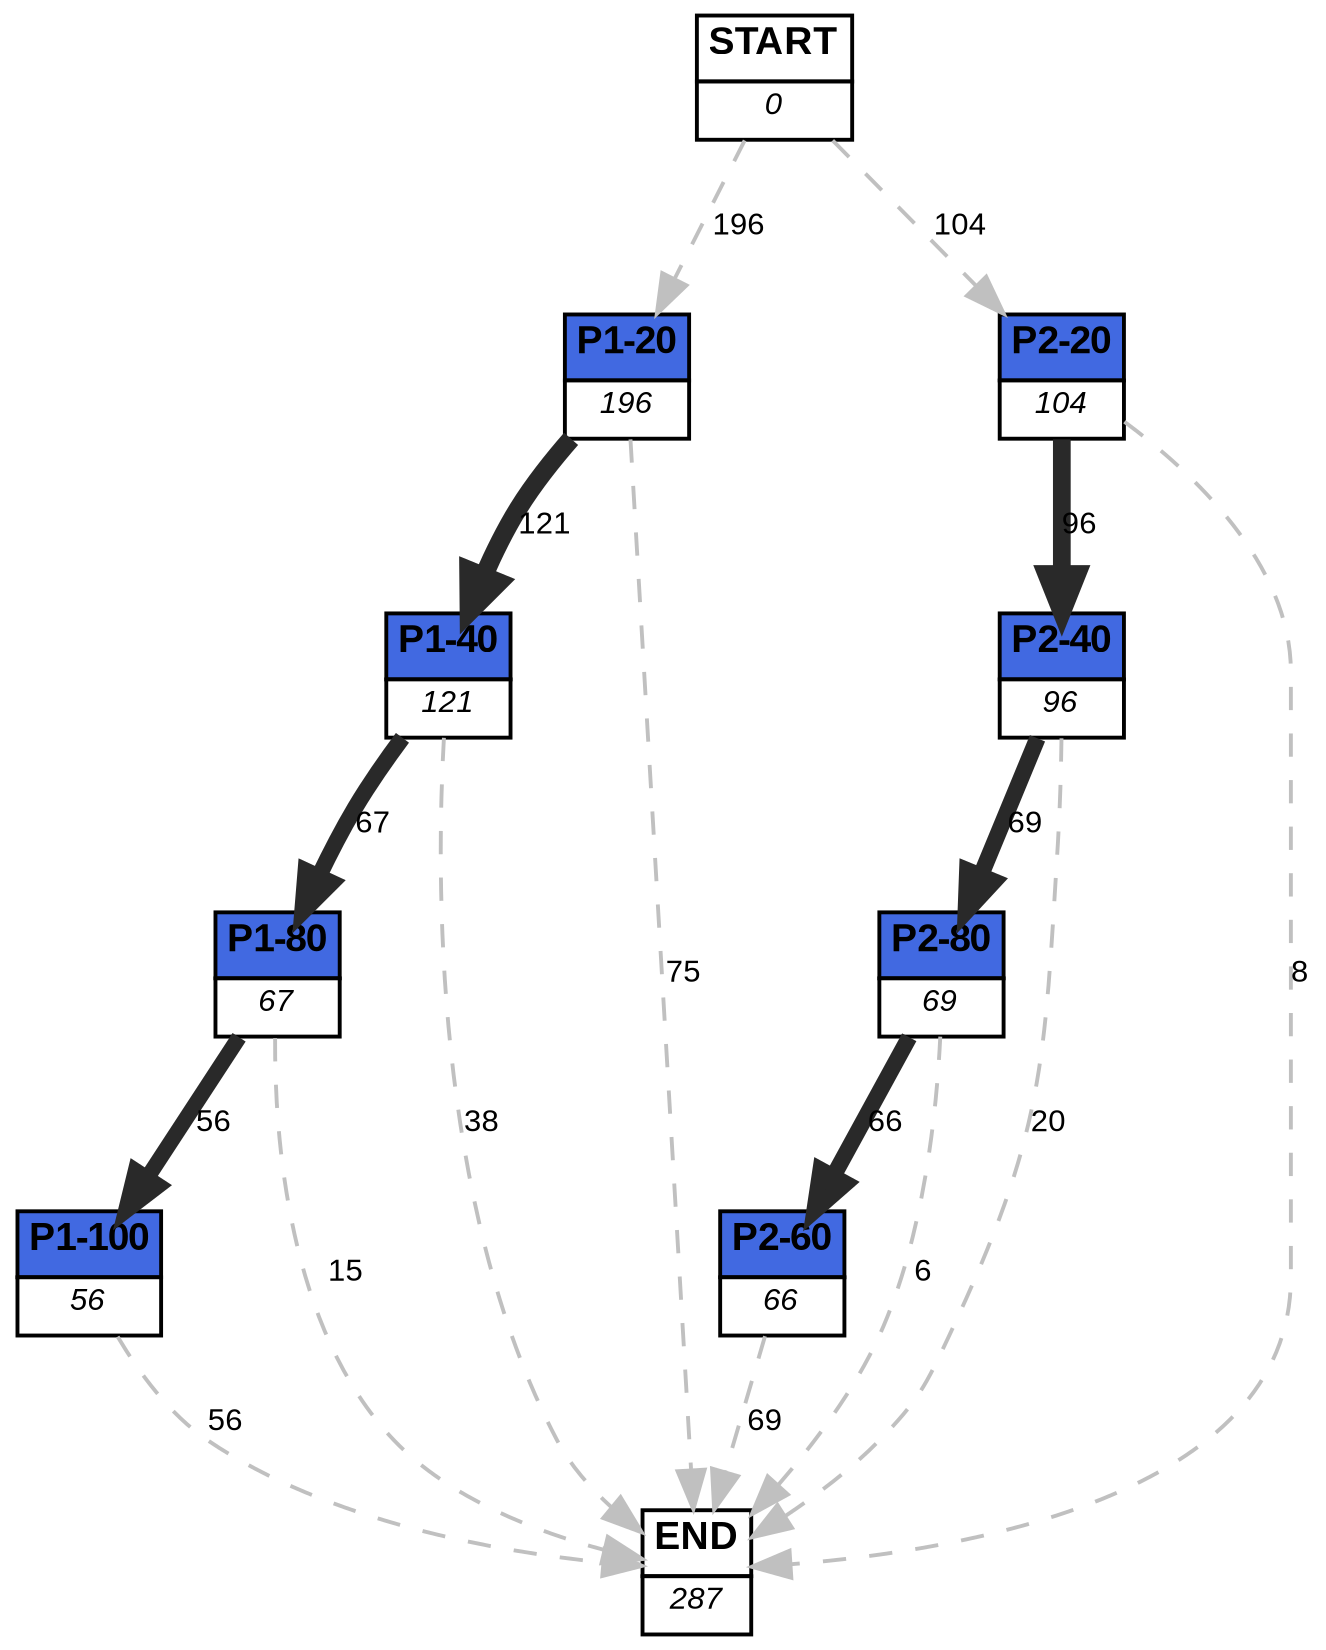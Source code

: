 digraph graphname {
	dpi = 150
	size="16,11!";
	margin = 0;
"P1-20" [shape=plain, label=<<table border="0" cellborder="1" cellspacing="0"><tr><td bgcolor="royalblue"><FONT face="Arial" POINT-SIZE="10"><b>P1-20</b></FONT></td></tr><tr><td bgcolor="white"><FONT face="Arial" POINT-SIZE="8"><i>196</i></FONT></td></tr></table>>]
"P1-40" [shape=plain, label=<<table border="0" cellborder="1" cellspacing="0"><tr><td bgcolor="royalblue"><FONT face="Arial" POINT-SIZE="10"><b>P1-40</b></FONT></td></tr><tr><td bgcolor="white"><FONT face="Arial" POINT-SIZE="8"><i>121</i></FONT></td></tr></table>>]
"P1-80" [shape=plain, label=<<table border="0" cellborder="1" cellspacing="0"><tr><td bgcolor="royalblue"><FONT face="Arial" POINT-SIZE="10"><b>P1-80</b></FONT></td></tr><tr><td bgcolor="white"><FONT face="Arial" POINT-SIZE="8"><i>67</i></FONT></td></tr></table>>]
"P2-20" [shape=plain, label=<<table border="0" cellborder="1" cellspacing="0"><tr><td bgcolor="royalblue"><FONT face="Arial" POINT-SIZE="10"><b>P2-20</b></FONT></td></tr><tr><td bgcolor="white"><FONT face="Arial" POINT-SIZE="8"><i>104</i></FONT></td></tr></table>>]
"P2-40" [shape=plain, label=<<table border="0" cellborder="1" cellspacing="0"><tr><td bgcolor="royalblue"><FONT face="Arial" POINT-SIZE="10"><b>P2-40</b></FONT></td></tr><tr><td bgcolor="white"><FONT face="Arial" POINT-SIZE="8"><i>96</i></FONT></td></tr></table>>]
"P1-100" [shape=plain, label=<<table border="0" cellborder="1" cellspacing="0"><tr><td bgcolor="royalblue"><FONT face="Arial" POINT-SIZE="10"><b>P1-100</b></FONT></td></tr><tr><td bgcolor="white"><FONT face="Arial" POINT-SIZE="8"><i>56</i></FONT></td></tr></table>>]
"P2-80" [shape=plain, label=<<table border="0" cellborder="1" cellspacing="0"><tr><td bgcolor="royalblue"><FONT face="Arial" POINT-SIZE="10"><b>P2-80</b></FONT></td></tr><tr><td bgcolor="white"><FONT face="Arial" POINT-SIZE="8"><i>69</i></FONT></td></tr></table>>]
"P2-60" [shape=plain, label=<<table border="0" cellborder="1" cellspacing="0"><tr><td bgcolor="royalblue"><FONT face="Arial" POINT-SIZE="10"><b>P2-60</b></FONT></td></tr><tr><td bgcolor="white"><FONT face="Arial" POINT-SIZE="8"><i>66</i></FONT></td></tr></table>>]
"START" [shape=plain, label=<<table border="0" cellborder="1" cellspacing="0"><tr><td bgcolor="white"><FONT face="Arial" POINT-SIZE="10"><b>START</b></FONT></td></tr><tr><td bgcolor="white"><FONT face="Arial" POINT-SIZE="8"><i>0</i></FONT></td></tr></table>>]
"END" [shape=plain, label=<<table border="0" cellborder="1" cellspacing="0"><tr><td bgcolor="white"><FONT face="Arial" POINT-SIZE="10"><b>END</b></FONT></td></tr><tr><td bgcolor="white"><FONT face="Arial" POINT-SIZE="8"><i>287</i></FONT></td></tr></table>>]
"P1-20" -> "P1-40" [ color=grey16 penwidth = "4.795790545596741"label ="121" labelfloat=false fontname="Arial" fontsize=8]
"P1-20" -> "END" [ style = dashed color=grey label ="75" labelfloat=false fontname="Arial" fontsize=8]
"P1-40" -> "P1-80" [ color=grey16 penwidth = "4.204692619390966"label ="67" labelfloat=false fontname="Arial" fontsize=8]
"P1-40" -> "END" [ style = dashed color=grey label ="38" labelfloat=false fontname="Arial" fontsize=8]
"P1-80" -> "P1-100" [ color=grey16 penwidth = "4.02535169073515"label ="56" labelfloat=false fontname="Arial" fontsize=8]
"P1-80" -> "END" [ style = dashed color=grey label ="15" labelfloat=false fontname="Arial" fontsize=8]
"P2-20" -> "P2-40" [ color=grey16 penwidth = "4.564348191467836"label ="96" labelfloat=false fontname="Arial" fontsize=8]
"P2-20" -> "END" [ style = dashed color=grey label ="8" labelfloat=false fontname="Arial" fontsize=8]
"P2-40" -> "P2-80" [ color=grey16 penwidth = "4.23410650459726"label ="69" labelfloat=false fontname="Arial" fontsize=8]
"P2-40" -> "END" [ style = dashed color=grey label ="20" labelfloat=false fontname="Arial" fontsize=8]
"P1-100" -> "END" [ style = dashed color=grey label ="56" labelfloat=false fontname="Arial" fontsize=8]
"P2-80" -> "P2-60" [ color=grey16 penwidth = "4.189654742026425"label ="66" labelfloat=false fontname="Arial" fontsize=8]
"P2-80" -> "END" [ style = dashed color=grey label ="6" labelfloat=false fontname="Arial" fontsize=8]
"P2-60" -> "END" [ style = dashed color=grey label ="69" labelfloat=false fontname="Arial" fontsize=8]
"START" -> "P1-20" [ style = dashed color=grey label ="196" labelfloat=false fontname="Arial" fontsize=8]
"START" -> "P2-20" [ style = dashed color=grey label ="104" labelfloat=false fontname="Arial" fontsize=8]
}